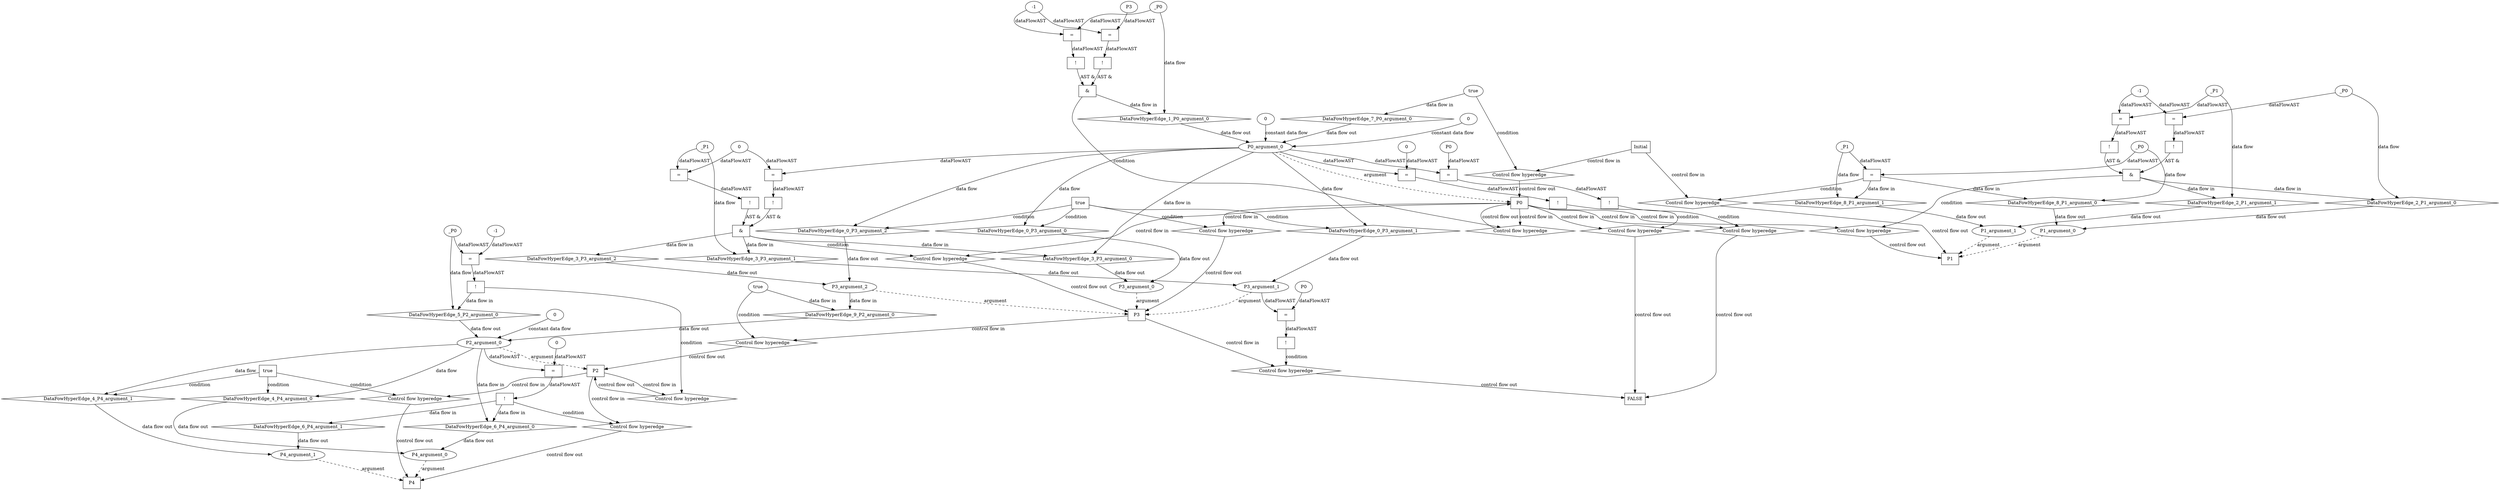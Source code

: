 digraph dag {
"P0" [label="P0" nodeName="P0" class=cfn  shape="rect"];
"P1" [label="P1" nodeName="P1" class=cfn  shape="rect"];
"P2" [label="P2" nodeName="P2" class=cfn  shape="rect"];
"P3" [label="P3" nodeName="P3" class=cfn  shape="rect"];
"P4" [label="P4" nodeName="P4" class=cfn  shape="rect"];
FALSE [label="FALSE" nodeName=FALSE class=cfn  shape="rect"];
Initial [label="Initial" nodeName=Initial class=cfn  shape="rect"];
ControlFowHyperEdge_0 [label="Control flow hyperedge" nodeName=ControlFowHyperEdge_0 class=controlFlowHyperEdge shape="diamond"];
"P0" -> ControlFowHyperEdge_0 [label="control flow in"]
ControlFowHyperEdge_0 -> "P3" [label="control flow out"]
ControlFowHyperEdge_1 [label="Control flow hyperedge" nodeName=ControlFowHyperEdge_1 class=controlFlowHyperEdge shape="diamond"];
"P0" -> ControlFowHyperEdge_1 [label="control flow in"]
ControlFowHyperEdge_1 -> "P0" [label="control flow out"]
ControlFowHyperEdge_2 [label="Control flow hyperedge" nodeName=ControlFowHyperEdge_2 class=controlFlowHyperEdge shape="diamond"];
"P0" -> ControlFowHyperEdge_2 [label="control flow in"]
ControlFowHyperEdge_2 -> "P1" [label="control flow out"]
ControlFowHyperEdge_3 [label="Control flow hyperedge" nodeName=ControlFowHyperEdge_3 class=controlFlowHyperEdge shape="diamond"];
"P0" -> ControlFowHyperEdge_3 [label="control flow in"]
ControlFowHyperEdge_3 -> "P3" [label="control flow out"]
ControlFowHyperEdge_4 [label="Control flow hyperedge" nodeName=ControlFowHyperEdge_4 class=controlFlowHyperEdge shape="diamond"];
"P2" -> ControlFowHyperEdge_4 [label="control flow in"]
ControlFowHyperEdge_4 -> "P4" [label="control flow out"]
ControlFowHyperEdge_5 [label="Control flow hyperedge" nodeName=ControlFowHyperEdge_5 class=controlFlowHyperEdge shape="diamond"];
"P2" -> ControlFowHyperEdge_5 [label="control flow in"]
ControlFowHyperEdge_5 -> "P2" [label="control flow out"]
ControlFowHyperEdge_6 [label="Control flow hyperedge" nodeName=ControlFowHyperEdge_6 class=controlFlowHyperEdge shape="diamond"];
"P2" -> ControlFowHyperEdge_6 [label="control flow in"]
ControlFowHyperEdge_6 -> "P4" [label="control flow out"]
ControlFowHyperEdge_7 [label="Control flow hyperedge" nodeName=ControlFowHyperEdge_7 class=controlFlowHyperEdge shape="diamond"];
"Initial" -> ControlFowHyperEdge_7 [label="control flow in"]
ControlFowHyperEdge_7 -> "P0" [label="control flow out"]
ControlFowHyperEdge_8 [label="Control flow hyperedge" nodeName=ControlFowHyperEdge_8 class=controlFlowHyperEdge shape="diamond"];
"Initial" -> ControlFowHyperEdge_8 [label="control flow in"]
ControlFowHyperEdge_8 -> "P1" [label="control flow out"]
ControlFowHyperEdge_9 [label="Control flow hyperedge" nodeName=ControlFowHyperEdge_9 class=controlFlowHyperEdge shape="diamond"];
"P3" -> ControlFowHyperEdge_9 [label="control flow in"]
ControlFowHyperEdge_9 -> "P2" [label="control flow out"]
ControlFowHyperEdge_10 [label="Control flow hyperedge" nodeName=ControlFowHyperEdge_10 class=controlFlowHyperEdge shape="diamond"];
"P0" -> ControlFowHyperEdge_10 [label="control flow in"]
ControlFowHyperEdge_10 -> "FALSE" [label="control flow out"]
ControlFowHyperEdge_11 [label="Control flow hyperedge" nodeName=ControlFowHyperEdge_11 class=controlFlowHyperEdge shape="diamond"];
"P0" -> ControlFowHyperEdge_11 [label="control flow in"]
ControlFowHyperEdge_11 -> "FALSE" [label="control flow out"]
ControlFowHyperEdge_12 [label="Control flow hyperedge" nodeName=ControlFowHyperEdge_12 class=controlFlowHyperEdge shape="diamond"];
"P3" -> ControlFowHyperEdge_12 [label="control flow in"]
ControlFowHyperEdge_12 -> "FALSE" [label="control flow out"]
"P3_argument_0" [label="P3_argument_0" nodeName=argument0 class=argument  head="P3" shape="oval"];
"P3_argument_0" -> "P3"[label="argument" style="dashed"]
"P3_argument_1" [label="P3_argument_1" nodeName=argument1 class=argument  head="P3" shape="oval"];
"P3_argument_1" -> "P3"[label="argument" style="dashed"]
"P3_argument_2" [label="P3_argument_2" nodeName=argument2 class=argument  head="P3" shape="oval"];
"P3_argument_2" -> "P3"[label="argument" style="dashed"]
"P0_argument_0" [label="P0_argument_0" nodeName=argument0 class=argument  head="P0" shape="oval"];
"P0_argument_0" -> "P0"[label="argument" style="dashed"]
"P1_argument_0" [label="P1_argument_0" nodeName=argument0 class=argument  head="P1" shape="oval"];
"P1_argument_0" -> "P1"[label="argument" style="dashed"]
"P1_argument_1" [label="P1_argument_1" nodeName=argument1 class=argument  head="P1" shape="oval"];
"P1_argument_1" -> "P1"[label="argument" style="dashed"]
"P4_argument_0" [label="P4_argument_0" nodeName=argument0 class=argument  head="P4" shape="oval"];
"P4_argument_0" -> "P4"[label="argument" style="dashed"]
"P4_argument_1" [label="P4_argument_1" nodeName=argument1 class=argument  head="P4" shape="oval"];
"P4_argument_1" -> "P4"[label="argument" style="dashed"]
"P2_argument_0" [label="P2_argument_0" nodeName=argument0 class=argument  head="P2" shape="oval"];
"P2_argument_0" -> "P2"[label="argument" style="dashed"]

"true_0" [label="true" nodeName="true_0" class=true shape="rect"];
"true_0" -> "ControlFowHyperEdge_0" [label="condition"];

"P0_argument_0" -> "DataFowHyperEdge_0_P3_argument_0" [label="data flow"];

"P0_argument_0" -> "DataFowHyperEdge_0_P3_argument_1" [label="data flow"];

"P0_argument_0" -> "DataFowHyperEdge_0_P3_argument_2" [label="data flow"];
"xxxP0___P0_1xxx_and" [label="&" nodeName="xxxP0___P0_1xxx_and" class=Operator shape="rect"];
"xxxP0___P0_1xxxguard_0_node_0" [label="!" nodeName="xxxP0___P0_1xxxguard_0_node_0" class=Operator shape="rect"];
"xxxP0___P0_1xxxguard_0_node_1" [label="=" nodeName="xxxP0___P0_1xxxguard_0_node_1" class=Operator  shape="rect"];
"xxxP0___P0_1xxxguard_0_node_2" [label="P3" nodeName="xxxP0___P0_1xxxguard_0_node_2" class=Constant ];
"xxxP0___P0_1xxxguard_0_node_3" [label="-1" nodeName="xxxP0___P0_1xxxguard_0_node_3" class=Literal ];
"xxxP0___P0_1xxxguard_0_node_1" -> "xxxP0___P0_1xxxguard_0_node_0"[label="dataFlowAST"]
"xxxP0___P0_1xxxguard_0_node_2" -> "xxxP0___P0_1xxxguard_0_node_1"[label="dataFlowAST"]
"xxxP0___P0_1xxxguard_0_node_3" -> "xxxP0___P0_1xxxguard_0_node_1"[label="dataFlowAST"]

"xxxP0___P0_1xxxguard_0_node_0" -> "xxxP0___P0_1xxx_and" [label="AST &"];
"xxxP0___P0_1xxxguard1_node_0" [label="!" nodeName="xxxP0___P0_1xxxguard1_node_0" class=Operator shape="rect"];
"xxxP0___P0_1xxxguard1_node_1" [label="=" nodeName="xxxP0___P0_1xxxguard1_node_1" class=Operator  shape="rect"];
"xxxP0___P0_1xxxguard1_node_1" -> "xxxP0___P0_1xxxguard1_node_0"[label="dataFlowAST"]
"xxxP0___P0_1xxxdataFlow_0_node_0" -> "xxxP0___P0_1xxxguard1_node_1"[label="dataFlowAST"]
"xxxP0___P0_1xxxguard_0_node_3" -> "xxxP0___P0_1xxxguard1_node_1"[label="dataFlowAST"]

"xxxP0___P0_1xxxguard1_node_0" -> "xxxP0___P0_1xxx_and" [label="AST &"];
"xxxP0___P0_1xxx_and" -> "ControlFowHyperEdge_1" [label="condition"];
"xxxP0___P0_1xxxdataFlow_0_node_0" [label="_P0" nodeName="xxxP0___P0_1xxxdataFlow_0_node_0" class=Constant ];

"xxxP0___P0_1xxxdataFlow_0_node_0" -> "DataFowHyperEdge_1_P0_argument_0" [label="data flow"];
"xxxP1___P0_2xxx_and" [label="&" nodeName="xxxP1___P0_2xxx_and" class=Operator shape="rect"];
"xxxP1___P0_2xxxguard_0_node_0" [label="!" nodeName="xxxP1___P0_2xxxguard_0_node_0" class=Operator shape="rect"];
"xxxP1___P0_2xxxguard_0_node_1" [label="=" nodeName="xxxP1___P0_2xxxguard_0_node_1" class=Operator  shape="rect"];
"xxxP1___P0_2xxxguard_0_node_3" [label="-1" nodeName="xxxP1___P0_2xxxguard_0_node_3" class=Literal ];
"xxxP1___P0_2xxxguard_0_node_1" -> "xxxP1___P0_2xxxguard_0_node_0"[label="dataFlowAST"]
"xxxP1___P0_2xxxdataFlow1_node_0" -> "xxxP1___P0_2xxxguard_0_node_1"[label="dataFlowAST"]
"xxxP1___P0_2xxxguard_0_node_3" -> "xxxP1___P0_2xxxguard_0_node_1"[label="dataFlowAST"]

"xxxP1___P0_2xxxguard_0_node_0" -> "xxxP1___P0_2xxx_and" [label="AST &"];
"xxxP1___P0_2xxxguard1_node_0" [label="!" nodeName="xxxP1___P0_2xxxguard1_node_0" class=Operator shape="rect"];
"xxxP1___P0_2xxxguard1_node_1" [label="=" nodeName="xxxP1___P0_2xxxguard1_node_1" class=Operator  shape="rect"];
"xxxP1___P0_2xxxguard1_node_1" -> "xxxP1___P0_2xxxguard1_node_0"[label="dataFlowAST"]
"xxxP1___P0_2xxxdataFlow_0_node_0" -> "xxxP1___P0_2xxxguard1_node_1"[label="dataFlowAST"]
"xxxP1___P0_2xxxguard_0_node_3" -> "xxxP1___P0_2xxxguard1_node_1"[label="dataFlowAST"]

"xxxP1___P0_2xxxguard1_node_0" -> "xxxP1___P0_2xxx_and" [label="AST &"];
"xxxP1___P0_2xxx_and" -> "ControlFowHyperEdge_2" [label="condition"];
"xxxP1___P0_2xxxdataFlow_0_node_0" [label="_P0" nodeName="xxxP1___P0_2xxxdataFlow_0_node_0" class=Constant ];

"xxxP1___P0_2xxxdataFlow_0_node_0" -> "DataFowHyperEdge_2_P1_argument_0" [label="data flow"];
"xxxP1___P0_2xxxdataFlow1_node_0" [label="_P1" nodeName="xxxP1___P0_2xxxdataFlow1_node_0" class=Constant ];

"xxxP1___P0_2xxxdataFlow1_node_0" -> "DataFowHyperEdge_2_P1_argument_1" [label="data flow"];
"xxxP3___P0_3xxx_and" [label="&" nodeName="xxxP3___P0_3xxx_and" class=Operator shape="rect"];
"xxxP3___P0_3xxxguard_0_node_0" [label="!" nodeName="xxxP3___P0_3xxxguard_0_node_0" class=Operator shape="rect"];
"xxxP3___P0_3xxxguard_0_node_1" [label="=" nodeName="xxxP3___P0_3xxxguard_0_node_1" class=Operator  shape="rect"];
"xxxP3___P0_3xxxguard_0_node_3" [label="0" nodeName="xxxP3___P0_3xxxguard_0_node_3" class=Literal ];
"xxxP3___P0_3xxxguard_0_node_1" -> "xxxP3___P0_3xxxguard_0_node_0"[label="dataFlowAST"]
"xxxP3___P0_3xxxdataFlow_0_node_0" -> "xxxP3___P0_3xxxguard_0_node_1"[label="dataFlowAST"]
"xxxP3___P0_3xxxguard_0_node_3" -> "xxxP3___P0_3xxxguard_0_node_1"[label="dataFlowAST"]

"xxxP3___P0_3xxxguard_0_node_0" -> "xxxP3___P0_3xxx_and" [label="AST &"];
"xxxP3___P0_3xxxguard1_node_0" [label="!" nodeName="xxxP3___P0_3xxxguard1_node_0" class=Operator shape="rect"];
"xxxP3___P0_3xxxguard1_node_1" [label="=" nodeName="xxxP3___P0_3xxxguard1_node_1" class=Operator  shape="rect"];
"xxxP3___P0_3xxxguard1_node_1" -> "xxxP3___P0_3xxxguard1_node_0"[label="dataFlowAST"]
"P0_argument_0" -> "xxxP3___P0_3xxxguard1_node_1"[label="dataFlowAST"]
"xxxP3___P0_3xxxguard_0_node_3" -> "xxxP3___P0_3xxxguard1_node_1"[label="dataFlowAST"]

"xxxP3___P0_3xxxguard1_node_0" -> "xxxP3___P0_3xxx_and" [label="AST &"];
"xxxP3___P0_3xxx_and" -> "ControlFowHyperEdge_3" [label="condition"];
"xxxP3___P0_3xxxdataFlow_0_node_0" [label="_P1" nodeName="xxxP3___P0_3xxxdataFlow_0_node_0" class=Constant ];

"xxxP3___P0_3xxxdataFlow_0_node_0" -> "DataFowHyperEdge_3_P3_argument_1" [label="data flow"];
"true_4" [label="true" nodeName="true_4" class=true shape="rect"];
"true_4" -> "ControlFowHyperEdge_4" [label="condition"];

"P2_argument_0" -> "DataFowHyperEdge_4_P4_argument_0" [label="data flow"];

"P2_argument_0" -> "DataFowHyperEdge_4_P4_argument_1" [label="data flow"];
"xxxP2___P2_5xxxguard_0_node_0" [label="!" nodeName="xxxP2___P2_5xxxguard_0_node_0" class=Operator shape="rect"];
"xxxP2___P2_5xxxguard_0_node_1" [label="=" nodeName="xxxP2___P2_5xxxguard_0_node_1" class=Operator  shape="rect"];
"xxxP2___P2_5xxxguard_0_node_3" [label="-1" nodeName="xxxP2___P2_5xxxguard_0_node_3" class=Literal ];
"xxxP2___P2_5xxxguard_0_node_1" -> "xxxP2___P2_5xxxguard_0_node_0"[label="dataFlowAST"]
"xxxP2___P2_5xxxdataFlow_0_node_0" -> "xxxP2___P2_5xxxguard_0_node_1"[label="dataFlowAST"]
"xxxP2___P2_5xxxguard_0_node_3" -> "xxxP2___P2_5xxxguard_0_node_1"[label="dataFlowAST"]

"xxxP2___P2_5xxxguard_0_node_0" -> "ControlFowHyperEdge_5" [label="condition"];
"xxxP2___P2_5xxxdataFlow_0_node_0" [label="_P0" nodeName="xxxP2___P2_5xxxdataFlow_0_node_0" class=Constant ];

"xxxP2___P2_5xxxdataFlow_0_node_0" -> "DataFowHyperEdge_5_P2_argument_0" [label="data flow"];
"xxxP4___P2_6xxxguard_0_node_0" [label="!" nodeName="xxxP4___P2_6xxxguard_0_node_0" class=Operator shape="rect"];
"xxxP4___P2_6xxxguard_0_node_1" [label="=" nodeName="xxxP4___P2_6xxxguard_0_node_1" class=Operator  shape="rect"];
"xxxP4___P2_6xxxguard_0_node_3" [label="0" nodeName="xxxP4___P2_6xxxguard_0_node_3" class=Literal ];
"xxxP4___P2_6xxxguard_0_node_1" -> "xxxP4___P2_6xxxguard_0_node_0"[label="dataFlowAST"]
"P2_argument_0" -> "xxxP4___P2_6xxxguard_0_node_1"[label="dataFlowAST"]
"xxxP4___P2_6xxxguard_0_node_3" -> "xxxP4___P2_6xxxguard_0_node_1"[label="dataFlowAST"]

"xxxP4___P2_6xxxguard_0_node_0" -> "ControlFowHyperEdge_6" [label="condition"];
"xxxP0___Initial_7xxxguard_0_node_0" [label="true" nodeName="xxxP0___Initial_7xxxguard_0_node_0" class=BoolValue ];

"xxxP0___Initial_7xxxguard_0_node_0" -> "ControlFowHyperEdge_7" [label="condition"];
"xxxP1___Initial_8xxxguard_0_node_0" [label="=" nodeName="xxxP1___Initial_8xxxguard_0_node_0" class=Operator  shape="rect"];
"xxxP1___Initial_8xxxdataFlow1_node_0" -> "xxxP1___Initial_8xxxguard_0_node_0"[label="dataFlowAST"]
"xxxP1___Initial_8xxxdataFlow_0_node_0" -> "xxxP1___Initial_8xxxguard_0_node_0"[label="dataFlowAST"]

"xxxP1___Initial_8xxxguard_0_node_0" -> "ControlFowHyperEdge_8" [label="condition"];
"xxxP1___Initial_8xxxdataFlow_0_node_0" [label="_P0" nodeName="xxxP1___Initial_8xxxdataFlow_0_node_0" class=Constant ];

"xxxP1___Initial_8xxxdataFlow_0_node_0" -> "DataFowHyperEdge_8_P1_argument_0" [label="data flow"];
"xxxP1___Initial_8xxxdataFlow1_node_0" [label="_P1" nodeName="xxxP1___Initial_8xxxdataFlow1_node_0" class=Constant ];

"xxxP1___Initial_8xxxdataFlow1_node_0" -> "DataFowHyperEdge_8_P1_argument_1" [label="data flow"];
"xxxP2___P3_9xxxguard_0_node_0" [label="true" nodeName="xxxP2___P3_9xxxguard_0_node_0" class=BoolValue ];

"xxxP2___P3_9xxxguard_0_node_0" -> "ControlFowHyperEdge_9" [label="condition"];
"xxxFALSE___P0_10xxxguard_0_node_0" [label="!" nodeName="xxxFALSE___P0_10xxxguard_0_node_0" class=Operator shape="rect"];
"xxxFALSE___P0_10xxxguard_0_node_1" [label="=" nodeName="xxxFALSE___P0_10xxxguard_0_node_1" class=Operator  shape="rect"];
"xxxFALSE___P0_10xxxguard_0_node_2" [label="P0" nodeName="xxxFALSE___P0_10xxxguard_0_node_2" class=Constant ];
"xxxFALSE___P0_10xxxguard_0_node_1" -> "xxxFALSE___P0_10xxxguard_0_node_0"[label="dataFlowAST"]
"xxxFALSE___P0_10xxxguard_0_node_2" -> "xxxFALSE___P0_10xxxguard_0_node_1"[label="dataFlowAST"]
"P0_argument_0" -> "xxxFALSE___P0_10xxxguard_0_node_1"[label="dataFlowAST"]

"xxxFALSE___P0_10xxxguard_0_node_0" -> "ControlFowHyperEdge_10" [label="condition"];
"xxxFALSE___P0_11xxxguard_0_node_0" [label="!" nodeName="xxxFALSE___P0_11xxxguard_0_node_0" class=Operator shape="rect"];
"xxxFALSE___P0_11xxxguard_0_node_1" [label="=" nodeName="xxxFALSE___P0_11xxxguard_0_node_1" class=Operator  shape="rect"];
"xxxFALSE___P0_11xxxguard_0_node_3" [label="0" nodeName="xxxFALSE___P0_11xxxguard_0_node_3" class=Literal ];
"xxxFALSE___P0_11xxxguard_0_node_1" -> "xxxFALSE___P0_11xxxguard_0_node_0"[label="dataFlowAST"]
"P0_argument_0" -> "xxxFALSE___P0_11xxxguard_0_node_1"[label="dataFlowAST"]
"xxxFALSE___P0_11xxxguard_0_node_3" -> "xxxFALSE___P0_11xxxguard_0_node_1"[label="dataFlowAST"]

"xxxFALSE___P0_11xxxguard_0_node_0" -> "ControlFowHyperEdge_11" [label="condition"];
"xxxFALSE___P3_12xxxguard_0_node_0" [label="!" nodeName="xxxFALSE___P3_12xxxguard_0_node_0" class=Operator shape="rect"];
"xxxFALSE___P3_12xxxguard_0_node_1" [label="=" nodeName="xxxFALSE___P3_12xxxguard_0_node_1" class=Operator  shape="rect"];
"xxxFALSE___P3_12xxxguard_0_node_2" [label="P0" nodeName="xxxFALSE___P3_12xxxguard_0_node_2" class=Constant ];
"xxxFALSE___P3_12xxxguard_0_node_1" -> "xxxFALSE___P3_12xxxguard_0_node_0"[label="dataFlowAST"]
"xxxFALSE___P3_12xxxguard_0_node_2" -> "xxxFALSE___P3_12xxxguard_0_node_1"[label="dataFlowAST"]
"P3_argument_1" -> "xxxFALSE___P3_12xxxguard_0_node_1"[label="dataFlowAST"]

"xxxFALSE___P3_12xxxguard_0_node_0" -> "ControlFowHyperEdge_12" [label="condition"];
"DataFowHyperEdge_0_P3_argument_0" [label="DataFowHyperEdge_0_P3_argument_0" nodeName="DataFowHyperEdge_0_P3_argument_0" class=DataFlowHyperedge shape="diamond"];
"DataFowHyperEdge_0_P3_argument_0" -> "P3_argument_0"[label="data flow out"]
"true_0" -> "DataFowHyperEdge_0_P3_argument_0" [label="condition"];
"DataFowHyperEdge_0_P3_argument_1" [label="DataFowHyperEdge_0_P3_argument_1" nodeName="DataFowHyperEdge_0_P3_argument_1" class=DataFlowHyperedge shape="diamond"];
"DataFowHyperEdge_0_P3_argument_1" -> "P3_argument_1"[label="data flow out"]
"true_0" -> "DataFowHyperEdge_0_P3_argument_1" [label="condition"];
"DataFowHyperEdge_0_P3_argument_2" [label="DataFowHyperEdge_0_P3_argument_2" nodeName="DataFowHyperEdge_0_P3_argument_2" class=DataFlowHyperedge shape="diamond"];
"DataFowHyperEdge_0_P3_argument_2" -> "P3_argument_2"[label="data flow out"]
"true_0" -> "DataFowHyperEdge_0_P3_argument_2" [label="condition"];
"DataFowHyperEdge_1_P0_argument_0" [label="DataFowHyperEdge_1_P0_argument_0" nodeName="DataFowHyperEdge_1_P0_argument_0" class=DataFlowHyperedge shape="diamond"];
"DataFowHyperEdge_1_P0_argument_0" -> "P0_argument_0"[label="data flow out"]
"xxxP0___P0_1xxx_and" -> "DataFowHyperEdge_1_P0_argument_0"[label="data flow in"]
"DataFowHyperEdge_2_P1_argument_0" [label="DataFowHyperEdge_2_P1_argument_0" nodeName="DataFowHyperEdge_2_P1_argument_0" class=DataFlowHyperedge shape="diamond"];
"DataFowHyperEdge_2_P1_argument_0" -> "P1_argument_0"[label="data flow out"]
"xxxP1___P0_2xxx_and" -> "DataFowHyperEdge_2_P1_argument_0"[label="data flow in"]
"DataFowHyperEdge_2_P1_argument_1" [label="DataFowHyperEdge_2_P1_argument_1" nodeName="DataFowHyperEdge_2_P1_argument_1" class=DataFlowHyperedge shape="diamond"];
"DataFowHyperEdge_2_P1_argument_1" -> "P1_argument_1"[label="data flow out"]
"xxxP1___P0_2xxx_and" -> "DataFowHyperEdge_2_P1_argument_1"[label="data flow in"]
"DataFowHyperEdge_3_P3_argument_0" [label="DataFowHyperEdge_3_P3_argument_0" nodeName="DataFowHyperEdge_3_P3_argument_0" class=DataFlowHyperedge shape="diamond"];
"DataFowHyperEdge_3_P3_argument_0" -> "P3_argument_0"[label="data flow out"]
"xxxP3___P0_3xxx_and" -> "DataFowHyperEdge_3_P3_argument_0"[label="data flow in"]
"DataFowHyperEdge_3_P3_argument_1" [label="DataFowHyperEdge_3_P3_argument_1" nodeName="DataFowHyperEdge_3_P3_argument_1" class=DataFlowHyperedge shape="diamond"];
"DataFowHyperEdge_3_P3_argument_1" -> "P3_argument_1"[label="data flow out"]
"xxxP3___P0_3xxx_and" -> "DataFowHyperEdge_3_P3_argument_1"[label="data flow in"]
"DataFowHyperEdge_3_P3_argument_2" [label="DataFowHyperEdge_3_P3_argument_2" nodeName="DataFowHyperEdge_3_P3_argument_2" class=DataFlowHyperedge shape="diamond"];
"DataFowHyperEdge_3_P3_argument_2" -> "P3_argument_2"[label="data flow out"]
"xxxP3___P0_3xxx_and" -> "DataFowHyperEdge_3_P3_argument_2"[label="data flow in"]
"DataFowHyperEdge_4_P4_argument_0" [label="DataFowHyperEdge_4_P4_argument_0" nodeName="DataFowHyperEdge_4_P4_argument_0" class=DataFlowHyperedge shape="diamond"];
"DataFowHyperEdge_4_P4_argument_0" -> "P4_argument_0"[label="data flow out"]
"true_4" -> "DataFowHyperEdge_4_P4_argument_0" [label="condition"];
"DataFowHyperEdge_4_P4_argument_1" [label="DataFowHyperEdge_4_P4_argument_1" nodeName="DataFowHyperEdge_4_P4_argument_1" class=DataFlowHyperedge shape="diamond"];
"DataFowHyperEdge_4_P4_argument_1" -> "P4_argument_1"[label="data flow out"]
"true_4" -> "DataFowHyperEdge_4_P4_argument_1" [label="condition"];
"DataFowHyperEdge_5_P2_argument_0" [label="DataFowHyperEdge_5_P2_argument_0" nodeName="DataFowHyperEdge_5_P2_argument_0" class=DataFlowHyperedge shape="diamond"];
"DataFowHyperEdge_5_P2_argument_0" -> "P2_argument_0"[label="data flow out"]
"xxxP2___P2_5xxxguard_0_node_0" -> "DataFowHyperEdge_5_P2_argument_0"[label="data flow in"]
"DataFowHyperEdge_6_P4_argument_0" [label="DataFowHyperEdge_6_P4_argument_0" nodeName="DataFowHyperEdge_6_P4_argument_0" class=DataFlowHyperedge shape="diamond"];
"DataFowHyperEdge_6_P4_argument_0" -> "P4_argument_0"[label="data flow out"]
"xxxP4___P2_6xxxguard_0_node_0" -> "DataFowHyperEdge_6_P4_argument_0"[label="data flow in"]
"DataFowHyperEdge_6_P4_argument_1" [label="DataFowHyperEdge_6_P4_argument_1" nodeName="DataFowHyperEdge_6_P4_argument_1" class=DataFlowHyperedge shape="diamond"];
"DataFowHyperEdge_6_P4_argument_1" -> "P4_argument_1"[label="data flow out"]
"xxxP4___P2_6xxxguard_0_node_0" -> "DataFowHyperEdge_6_P4_argument_1"[label="data flow in"]
"DataFowHyperEdge_7_P0_argument_0" [label="DataFowHyperEdge_7_P0_argument_0" nodeName="DataFowHyperEdge_7_P0_argument_0" class=DataFlowHyperedge shape="diamond"];
"DataFowHyperEdge_7_P0_argument_0" -> "P0_argument_0"[label="data flow out"]
"xxxP0___Initial_7xxxguard_0_node_0" -> "DataFowHyperEdge_7_P0_argument_0"[label="data flow in"]
"DataFowHyperEdge_8_P1_argument_0" [label="DataFowHyperEdge_8_P1_argument_0" nodeName="DataFowHyperEdge_8_P1_argument_0" class=DataFlowHyperedge shape="diamond"];
"DataFowHyperEdge_8_P1_argument_0" -> "P1_argument_0"[label="data flow out"]
"xxxP1___Initial_8xxxguard_0_node_0" -> "DataFowHyperEdge_8_P1_argument_0"[label="data flow in"]
"DataFowHyperEdge_8_P1_argument_1" [label="DataFowHyperEdge_8_P1_argument_1" nodeName="DataFowHyperEdge_8_P1_argument_1" class=DataFlowHyperedge shape="diamond"];
"DataFowHyperEdge_8_P1_argument_1" -> "P1_argument_1"[label="data flow out"]
"xxxP1___Initial_8xxxguard_0_node_0" -> "DataFowHyperEdge_8_P1_argument_1"[label="data flow in"]
"DataFowHyperEdge_9_P2_argument_0" [label="DataFowHyperEdge_9_P2_argument_0" nodeName="DataFowHyperEdge_9_P2_argument_0" class=DataFlowHyperedge shape="diamond"];
"DataFowHyperEdge_9_P2_argument_0" -> "P2_argument_0"[label="data flow out"]
"xxxP2___P3_9xxxguard_0_node_0" -> "DataFowHyperEdge_9_P2_argument_0"[label="data flow in"]
"xxxP3___P0_0xxxP0_argument_0_constant_0" [label="0" nodeName="xxxP3___P0_0xxxP0_argument_0_constant_0" class=Constant];
"xxxP3___P0_0xxxP0_argument_0_constant_0" -> "P0_argument_0" [label="constant data flow"];
"xxxP4___P2_4xxxP2_argument_0_constant_0" [label="0" nodeName="xxxP4___P2_4xxxP2_argument_0_constant_0" class=Constant];
"xxxP4___P2_4xxxP2_argument_0_constant_0" -> "P2_argument_0" [label="constant data flow"];
"xxxFALSE___P0_10xxxP0_argument_0_constant_0" [label="0" nodeName="xxxFALSE___P0_10xxxP0_argument_0_constant_0" class=Constant];
"xxxFALSE___P0_10xxxP0_argument_0_constant_0" -> "P0_argument_0" [label="constant data flow"];
"P0_argument_0" -> "DataFowHyperEdge_3_P3_argument_0"[label="data flow in"]
"P2_argument_0" -> "DataFowHyperEdge_6_P4_argument_0"[label="data flow in"]
"P3_argument_2" -> "DataFowHyperEdge_9_P2_argument_0"[label="data flow in"]




}
